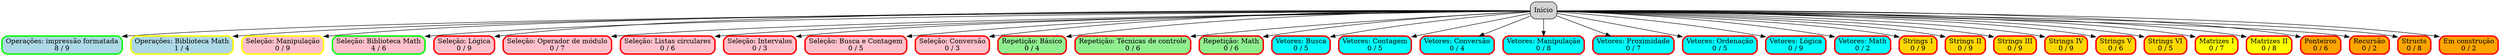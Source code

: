 digraph diag {
  node [penwidth=1, style="rounded,filled", shape=box]
  "Início" -> "Operações: impressão formatada\n8 / 9"
  "Início" -> "Operações: Biblioteca Math\n1 / 4"
  "Início" -> "Seleção: Manipulação\n0 / 9"
  "Início" -> "Seleção: Biblioteca Math\n4 / 6"
  "Início" -> "Seleção: Lógica\n0 / 9"
  "Início" -> "Seleção: Operador de módulo\n0 / 7"
  "Início" -> "Seleção: Listas circulares\n0 / 6"
  "Início" -> "Seleção: Intervalos\n0 / 3"
  "Início" -> "Seleção: Busca e Contagem\n0 / 5"
  "Início" -> "Seleção: Conversão\n0 / 3"
  "Início" -> "Repetição: Básico\n0 / 4"
  "Início" -> "Repetição: Técnicas de controle\n0 / 6"
  "Início" -> "Repetição: Math\n0 / 6"
  "Início" -> "Vetores: Busca\n0 / 5"
  "Início" -> "Vetores: Contagem\n0 / 5"
  "Início" -> "Vetores: Conversão\n0 / 4"
  "Início" -> "Vetores: Manipulação\n0 / 8"
  "Início" -> "Vetores: Proximidade\n0 / 7"
  "Início" -> "Vetores: Ordenação\n0 / 5"
  "Início" -> "Vetores: Lógica\n0 / 9"
  "Início" -> "Vetores: Math\n0 / 2"
  "Início" -> "Strings I\n0 / 9"
  "Início" -> "Strings II\n0 / 9"
  "Início" -> "Strings III\n0 / 9"
  "Início" -> "Strings IV\n0 / 9"
  "Início" -> "Strings V\n0 / 6"
  "Início" -> "Strings VI\n0 / 5"
  "Início" -> "Matrizes I\n0 / 7"
  "Início" -> "Matrizes II\n0 / 8"
  "Início" -> "Ponteiros\n0 / 6"
  "Início" -> "Recursão\n0 / 2"
  "Início" -> "Structs\n0 / 8"
  "Início" -> "Em construção\n0 / 2"
  "Operações: impressão formatada\n8 / 9" [shape=box, color=green, penwidth=3, fillcolor=lightblue]
  "Operações: Biblioteca Math\n1 / 4" [shape=box, color=yellow, penwidth=3, fillcolor=lightblue]
  "Seleção: Manipulação\n0 / 9" [shape=box, color=yellow, penwidth=3, fillcolor=pink]
  "Seleção: Biblioteca Math\n4 / 6" [shape=box, color=green, penwidth=3, fillcolor=pink]
  "Seleção: Lógica\n0 / 9" [shape=box, color=red, penwidth=3, fillcolor=pink]
  "Seleção: Operador de módulo\n0 / 7" [shape=box, color=red, penwidth=3, fillcolor=pink]
  "Seleção: Listas circulares\n0 / 6" [shape=box, color=red, penwidth=3, fillcolor=pink]
  "Seleção: Intervalos\n0 / 3" [shape=box, color=red, penwidth=3, fillcolor=pink]
  "Seleção: Busca e Contagem\n0 / 5" [shape=box, color=red, penwidth=3, fillcolor=pink]
  "Seleção: Conversão\n0 / 3" [shape=box, color=red, penwidth=3, fillcolor=pink]
  "Repetição: Básico\n0 / 4" [shape=box, color=red, penwidth=3, fillcolor=lightgreen]
  "Repetição: Técnicas de controle\n0 / 6" [shape=box, color=red, penwidth=3, fillcolor=lightgreen]
  "Repetição: Math\n0 / 6" [shape=box, color=red, penwidth=3, fillcolor=lightgreen]
  "Vetores: Busca\n0 / 5" [shape=box, color=red, penwidth=3, fillcolor=cyan]
  "Vetores: Contagem\n0 / 5" [shape=box, color=red, penwidth=3, fillcolor=cyan]
  "Vetores: Conversão\n0 / 4" [shape=box, color=red, penwidth=3, fillcolor=cyan]
  "Vetores: Manipulação\n0 / 8" [shape=box, color=red, penwidth=3, fillcolor=cyan]
  "Vetores: Proximidade\n0 / 7" [shape=box, color=red, penwidth=3, fillcolor=cyan]
  "Vetores: Ordenação\n0 / 5" [shape=box, color=red, penwidth=3, fillcolor=cyan]
  "Vetores: Lógica\n0 / 9" [shape=box, color=red, penwidth=3, fillcolor=cyan]
  "Vetores: Math\n0 / 2" [shape=box, color=red, penwidth=3, fillcolor=cyan]
  "Strings I\n0 / 9" [shape=box, color=red, penwidth=3, fillcolor=gold]
  "Strings II\n0 / 9" [shape=box, color=red, penwidth=3, fillcolor=gold]
  "Strings III\n0 / 9" [shape=box, color=red, penwidth=3, fillcolor=gold]
  "Strings IV\n0 / 9" [shape=box, color=red, penwidth=3, fillcolor=gold]
  "Strings V\n0 / 6" [shape=box, color=red, penwidth=3, fillcolor=gold]
  "Strings VI\n0 / 5" [shape=box, color=red, penwidth=3, fillcolor=gold]
  "Matrizes I\n0 / 7" [shape=box, color=red, penwidth=3, fillcolor=yellow]
  "Matrizes II\n0 / 8" [shape=box, color=red, penwidth=3, fillcolor=yellow]
  "Ponteiros\n0 / 6" [shape=box, color=red, penwidth=3, fillcolor=orange]
  "Recursão\n0 / 2" [shape=box, color=red, penwidth=3, fillcolor=orange]
  "Structs\n0 / 8" [shape=box, color=red, penwidth=3, fillcolor=orange]
  "Em construção\n0 / 2" [shape=box, color=red, penwidth=3, fillcolor=orange]
}
